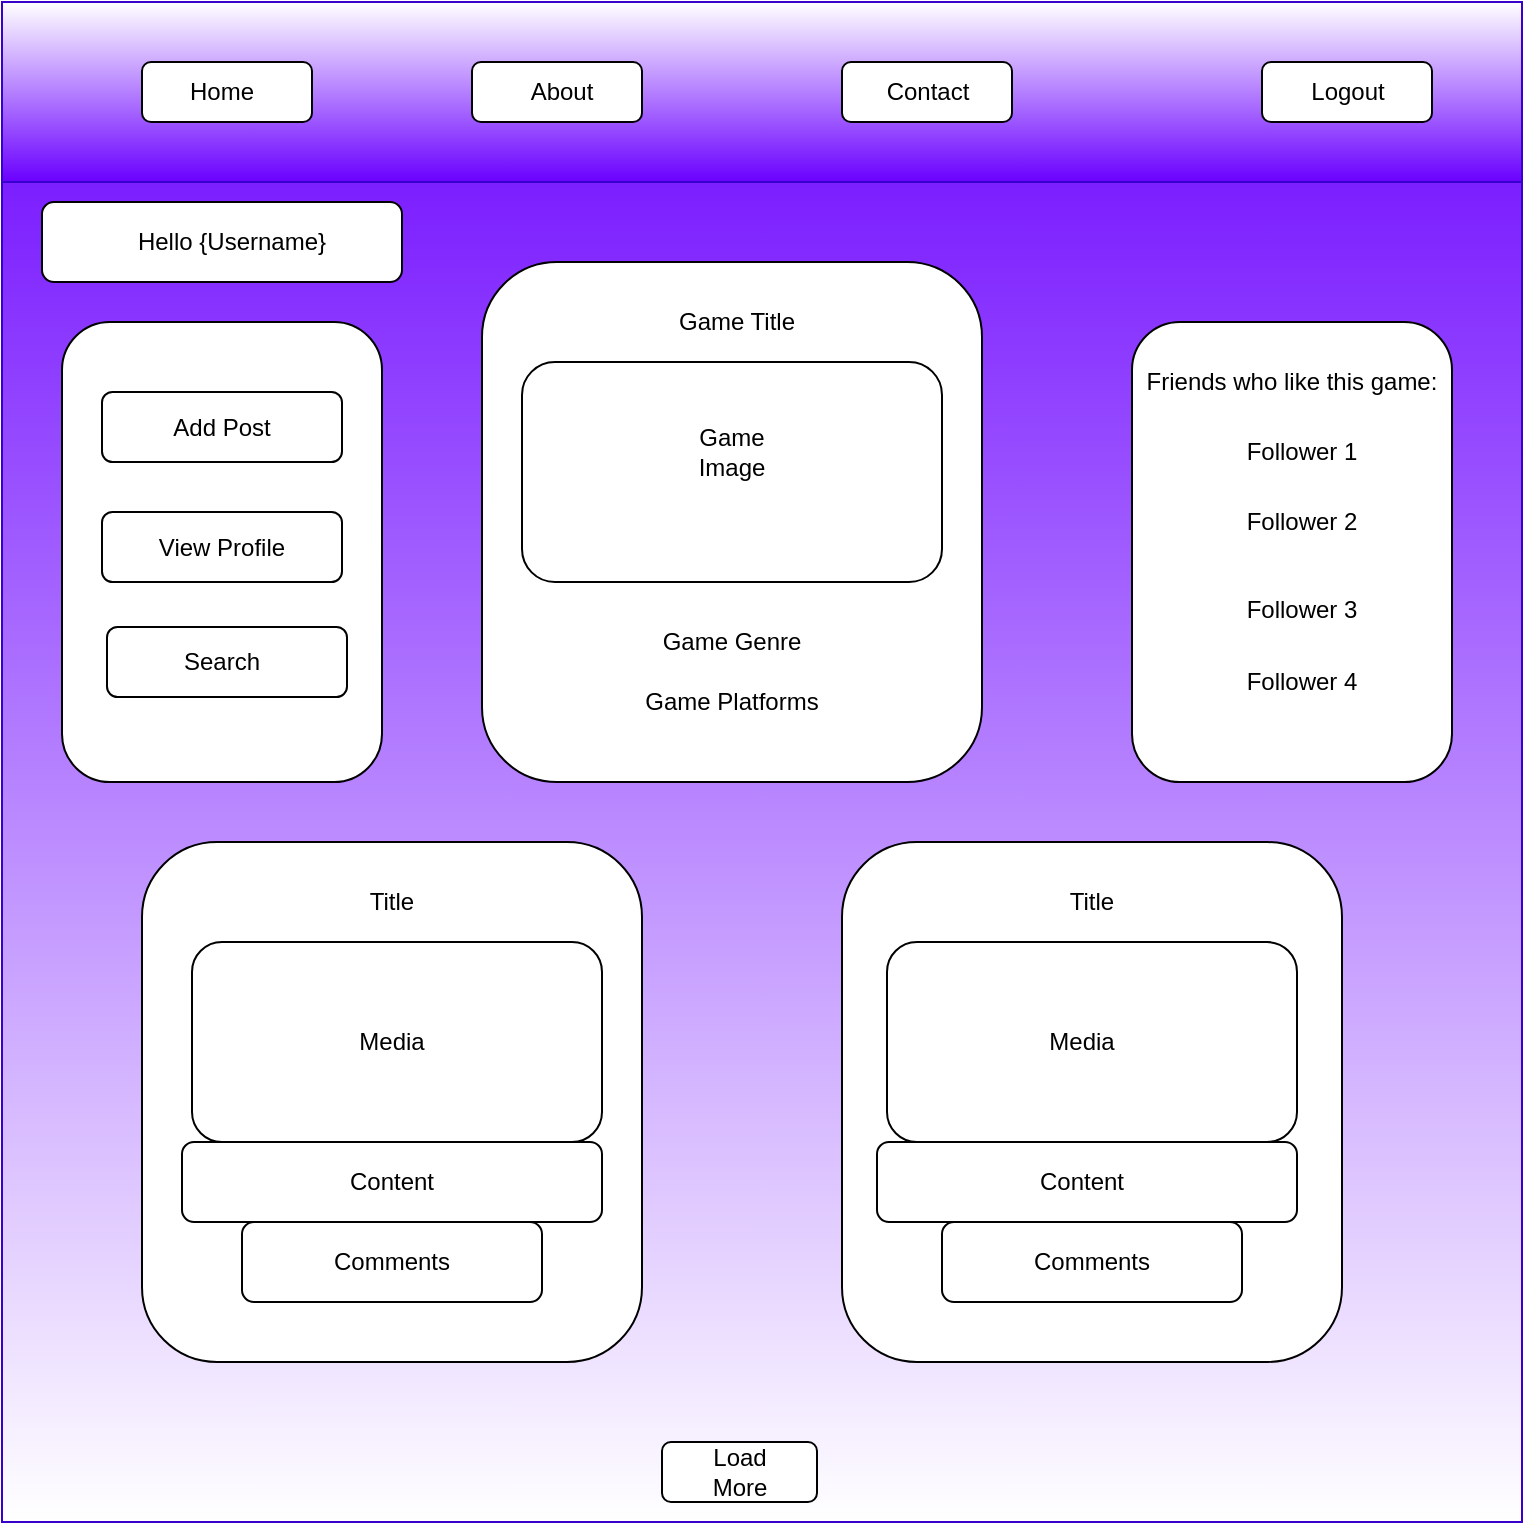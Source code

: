 <mxfile version="13.10.0" type="embed">
    <diagram id="aLkUT6Oino3kgMkBQxlU" name="Page-1">
        <mxGraphModel dx="807" dy="643" grid="1" gridSize="10" guides="1" tooltips="1" connect="1" arrows="1" fold="1" page="1" pageScale="1" pageWidth="850" pageHeight="1100" math="0" shadow="0">
            <root>
                <mxCell id="0"/>
                <mxCell id="1" parent="0"/>
                <mxCell id="2" value="" style="rounded=0;whiteSpace=wrap;html=1;fillColor=#6a00ff;strokeColor=#3700CC;fontColor=#ffffff;gradientColor=#ffffff;gradientDirection=south;" vertex="1" parent="1">
                    <mxGeometry x="70" y="20" width="760" height="760" as="geometry"/>
                </mxCell>
                <mxCell id="6" value="" style="rounded=1;whiteSpace=wrap;html=1;" vertex="1" parent="1">
                    <mxGeometry x="490" y="440" width="250" height="260" as="geometry"/>
                </mxCell>
                <mxCell id="5" value="" style="rounded=1;whiteSpace=wrap;html=1;" vertex="1" parent="1">
                    <mxGeometry x="140" y="440" width="250" height="260" as="geometry"/>
                </mxCell>
                <mxCell id="17" value="" style="rounded=1;whiteSpace=wrap;html=1;" vertex="1" parent="1">
                    <mxGeometry x="165" y="490" width="205" height="100" as="geometry"/>
                </mxCell>
                <mxCell id="18" value="" style="rounded=1;whiteSpace=wrap;html=1;" vertex="1" parent="1">
                    <mxGeometry x="160" y="590" width="210" height="40" as="geometry"/>
                </mxCell>
                <mxCell id="22" value="" style="rounded=1;whiteSpace=wrap;html=1;" vertex="1" parent="1">
                    <mxGeometry x="540" y="630" width="150" height="40" as="geometry"/>
                </mxCell>
                <mxCell id="3" value="" style="rounded=0;whiteSpace=wrap;html=1;fillColor=#6a00ff;strokeColor=#3700CC;fontColor=#ffffff;gradientColor=#ffffff;gradientDirection=north;" vertex="1" parent="1">
                    <mxGeometry x="70" y="20" width="760" height="90" as="geometry"/>
                </mxCell>
                <mxCell id="4" value="" style="rounded=1;whiteSpace=wrap;html=1;" vertex="1" parent="1">
                    <mxGeometry x="310" y="150" width="250" height="260" as="geometry"/>
                </mxCell>
                <mxCell id="7" value="Game Title" style="text;html=1;strokeColor=none;fillColor=none;align=center;verticalAlign=middle;whiteSpace=wrap;rounded=0;" vertex="1" parent="1">
                    <mxGeometry x="390" y="170" width="95" height="20" as="geometry"/>
                </mxCell>
                <mxCell id="8" value="" style="rounded=1;whiteSpace=wrap;html=1;" vertex="1" parent="1">
                    <mxGeometry x="330" y="200" width="210" height="110" as="geometry"/>
                </mxCell>
                <mxCell id="9" value="Game Image" style="text;html=1;strokeColor=none;fillColor=none;align=center;verticalAlign=middle;whiteSpace=wrap;rounded=0;" vertex="1" parent="1">
                    <mxGeometry x="400" y="230" width="70" height="30" as="geometry"/>
                </mxCell>
                <mxCell id="10" value="Game Genre" style="text;html=1;strokeColor=none;fillColor=none;align=center;verticalAlign=middle;whiteSpace=wrap;rounded=0;" vertex="1" parent="1">
                    <mxGeometry x="350" y="330" width="170" height="20" as="geometry"/>
                </mxCell>
                <mxCell id="11" value="Game Platforms" style="text;html=1;strokeColor=none;fillColor=none;align=center;verticalAlign=middle;whiteSpace=wrap;rounded=0;" vertex="1" parent="1">
                    <mxGeometry x="350" y="360" width="170" height="20" as="geometry"/>
                </mxCell>
                <mxCell id="12" value="Title" style="text;html=1;strokeColor=none;fillColor=none;align=center;verticalAlign=middle;whiteSpace=wrap;rounded=0;" vertex="1" parent="1">
                    <mxGeometry x="245" y="460" width="40" height="20" as="geometry"/>
                </mxCell>
                <mxCell id="13" value="Media" style="text;html=1;strokeColor=none;fillColor=none;align=center;verticalAlign=middle;whiteSpace=wrap;rounded=0;" vertex="1" parent="1">
                    <mxGeometry x="245" y="530" width="40" height="20" as="geometry"/>
                </mxCell>
                <mxCell id="14" value="Content" style="text;html=1;strokeColor=none;fillColor=none;align=center;verticalAlign=middle;whiteSpace=wrap;rounded=0;" vertex="1" parent="1">
                    <mxGeometry x="245" y="600" width="40" height="20" as="geometry"/>
                </mxCell>
                <mxCell id="15" value="Comments" style="text;html=1;strokeColor=none;fillColor=none;align=center;verticalAlign=middle;whiteSpace=wrap;rounded=0;" vertex="1" parent="1">
                    <mxGeometry x="595" y="640" width="40" height="20" as="geometry"/>
                </mxCell>
                <mxCell id="19" value="" style="rounded=1;whiteSpace=wrap;html=1;" vertex="1" parent="1">
                    <mxGeometry x="190" y="630" width="150" height="40" as="geometry"/>
                </mxCell>
                <mxCell id="20" value="" style="rounded=1;whiteSpace=wrap;html=1;" vertex="1" parent="1">
                    <mxGeometry x="512.5" y="490" width="205" height="100" as="geometry"/>
                </mxCell>
                <mxCell id="21" value="" style="rounded=1;whiteSpace=wrap;html=1;" vertex="1" parent="1">
                    <mxGeometry x="507.5" y="590" width="210" height="40" as="geometry"/>
                </mxCell>
                <mxCell id="23" value="Title" style="text;html=1;strokeColor=none;fillColor=none;align=center;verticalAlign=middle;whiteSpace=wrap;rounded=0;" vertex="1" parent="1">
                    <mxGeometry x="595" y="460" width="40" height="20" as="geometry"/>
                </mxCell>
                <mxCell id="24" value="Media" style="text;html=1;strokeColor=none;fillColor=none;align=center;verticalAlign=middle;whiteSpace=wrap;rounded=0;" vertex="1" parent="1">
                    <mxGeometry x="590" y="530" width="40" height="20" as="geometry"/>
                </mxCell>
                <mxCell id="25" value="Content" style="text;html=1;strokeColor=none;fillColor=none;align=center;verticalAlign=middle;whiteSpace=wrap;rounded=0;" vertex="1" parent="1">
                    <mxGeometry x="590" y="600" width="40" height="20" as="geometry"/>
                </mxCell>
                <mxCell id="26" value="Comments" style="text;html=1;strokeColor=none;fillColor=none;align=center;verticalAlign=middle;whiteSpace=wrap;rounded=0;" vertex="1" parent="1">
                    <mxGeometry x="245" y="640" width="40" height="20" as="geometry"/>
                </mxCell>
                <mxCell id="28" value="" style="rounded=1;whiteSpace=wrap;html=1;" vertex="1" parent="1">
                    <mxGeometry x="305" y="50" width="85" height="30" as="geometry"/>
                </mxCell>
                <mxCell id="29" value="" style="rounded=1;whiteSpace=wrap;html=1;" vertex="1" parent="1">
                    <mxGeometry x="100" y="180" width="160" height="230" as="geometry"/>
                </mxCell>
                <mxCell id="30" value="" style="rounded=1;whiteSpace=wrap;html=1;" vertex="1" parent="1">
                    <mxGeometry x="700" y="50" width="85" height="30" as="geometry"/>
                </mxCell>
                <mxCell id="31" value="" style="rounded=1;whiteSpace=wrap;html=1;" vertex="1" parent="1">
                    <mxGeometry x="490" y="50" width="85" height="30" as="geometry"/>
                </mxCell>
                <mxCell id="32" value="" style="rounded=1;whiteSpace=wrap;html=1;" vertex="1" parent="1">
                    <mxGeometry x="140" y="50" width="85" height="30" as="geometry"/>
                </mxCell>
                <mxCell id="33" value="Home" style="text;html=1;strokeColor=none;fillColor=none;align=center;verticalAlign=middle;whiteSpace=wrap;rounded=0;" vertex="1" parent="1">
                    <mxGeometry x="160" y="55" width="40" height="20" as="geometry"/>
                </mxCell>
                <mxCell id="34" value="About" style="text;html=1;strokeColor=none;fillColor=none;align=center;verticalAlign=middle;whiteSpace=wrap;rounded=0;" vertex="1" parent="1">
                    <mxGeometry x="330" y="55" width="40" height="20" as="geometry"/>
                </mxCell>
                <mxCell id="35" value="Contact" style="text;html=1;strokeColor=none;fillColor=none;align=center;verticalAlign=middle;whiteSpace=wrap;rounded=0;" vertex="1" parent="1">
                    <mxGeometry x="512.5" y="55" width="40" height="20" as="geometry"/>
                </mxCell>
                <mxCell id="36" value="Logout" style="text;html=1;strokeColor=none;fillColor=none;align=center;verticalAlign=middle;whiteSpace=wrap;rounded=0;" vertex="1" parent="1">
                    <mxGeometry x="722.5" y="55" width="40" height="20" as="geometry"/>
                </mxCell>
                <mxCell id="37" value="" style="rounded=1;whiteSpace=wrap;html=1;" vertex="1" parent="1">
                    <mxGeometry x="635" y="180" width="160" height="230" as="geometry"/>
                </mxCell>
                <mxCell id="39" value="Friends who like this game:" style="text;html=1;strokeColor=none;fillColor=none;align=center;verticalAlign=middle;whiteSpace=wrap;rounded=0;" vertex="1" parent="1">
                    <mxGeometry x="620" y="200" width="190" height="20" as="geometry"/>
                </mxCell>
                <mxCell id="40" value="Follower 1" style="text;html=1;strokeColor=none;fillColor=none;align=center;verticalAlign=middle;whiteSpace=wrap;rounded=0;" vertex="1" parent="1">
                    <mxGeometry x="670" y="235" width="100" height="20" as="geometry"/>
                </mxCell>
                <mxCell id="48" value="" style="rounded=1;whiteSpace=wrap;html=1;" vertex="1" parent="1">
                    <mxGeometry x="90" y="120" width="180" height="40" as="geometry"/>
                </mxCell>
                <mxCell id="49" value="Hello {Username}" style="text;html=1;strokeColor=none;fillColor=none;align=center;verticalAlign=middle;whiteSpace=wrap;rounded=0;" vertex="1" parent="1">
                    <mxGeometry x="100" y="130" width="170" height="20" as="geometry"/>
                </mxCell>
                <mxCell id="50" value="" style="rounded=1;whiteSpace=wrap;html=1;" vertex="1" parent="1">
                    <mxGeometry x="120" y="215" width="120" height="35" as="geometry"/>
                </mxCell>
                <mxCell id="51" value="" style="rounded=1;whiteSpace=wrap;html=1;" vertex="1" parent="1">
                    <mxGeometry x="120" y="275" width="120" height="35" as="geometry"/>
                </mxCell>
                <mxCell id="52" value="" style="rounded=1;whiteSpace=wrap;html=1;" vertex="1" parent="1">
                    <mxGeometry x="122.5" y="332.5" width="120" height="35" as="geometry"/>
                </mxCell>
                <mxCell id="53" value="Follower 2" style="text;html=1;strokeColor=none;fillColor=none;align=center;verticalAlign=middle;whiteSpace=wrap;rounded=0;" vertex="1" parent="1">
                    <mxGeometry x="670" y="270" width="100" height="20" as="geometry"/>
                </mxCell>
                <mxCell id="54" value="Follower 3" style="text;html=1;strokeColor=none;fillColor=none;align=center;verticalAlign=middle;whiteSpace=wrap;rounded=0;" vertex="1" parent="1">
                    <mxGeometry x="670" y="315" width="100" height="17.5" as="geometry"/>
                </mxCell>
                <mxCell id="55" value="Follower 4" style="text;html=1;strokeColor=none;fillColor=none;align=center;verticalAlign=middle;whiteSpace=wrap;rounded=0;" vertex="1" parent="1">
                    <mxGeometry x="670" y="350" width="100" height="20" as="geometry"/>
                </mxCell>
                <mxCell id="57" value="Add Post" style="text;html=1;strokeColor=none;fillColor=none;align=center;verticalAlign=middle;whiteSpace=wrap;rounded=0;" vertex="1" parent="1">
                    <mxGeometry x="140" y="222.5" width="80" height="20" as="geometry"/>
                </mxCell>
                <mxCell id="58" value="View Profile" style="text;html=1;strokeColor=none;fillColor=none;align=center;verticalAlign=middle;whiteSpace=wrap;rounded=0;" vertex="1" parent="1">
                    <mxGeometry x="140" y="282.5" width="80" height="20" as="geometry"/>
                </mxCell>
                <mxCell id="59" value="Search" style="text;html=1;strokeColor=none;fillColor=none;align=center;verticalAlign=middle;whiteSpace=wrap;rounded=0;" vertex="1" parent="1">
                    <mxGeometry x="140" y="340" width="80" height="20" as="geometry"/>
                </mxCell>
                <mxCell id="61" value="" style="rounded=1;whiteSpace=wrap;html=1;" vertex="1" parent="1">
                    <mxGeometry x="400" y="740" width="77.5" height="30" as="geometry"/>
                </mxCell>
                <mxCell id="62" value="Load More" style="text;html=1;strokeColor=none;fillColor=none;align=center;verticalAlign=middle;whiteSpace=wrap;rounded=0;" vertex="1" parent="1">
                    <mxGeometry x="418.75" y="745" width="40" height="20" as="geometry"/>
                </mxCell>
            </root>
        </mxGraphModel>
    </diagram>
</mxfile>